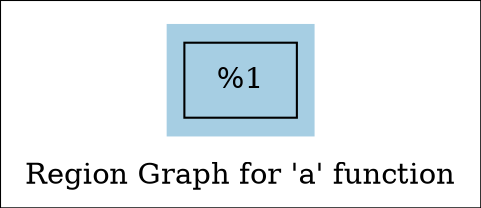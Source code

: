 digraph "Region Graph for 'a' function" {
	label="Region Graph for 'a' function";

	Node0x5648c78da530 [shape=record,label="{%1 }"];
	colorscheme = "paired12"
        subgraph cluster_0x5648c78dedd0 {
          label = "";
          style = filled;
          color = 1
          Node0x5648c78da530;
        }
}
